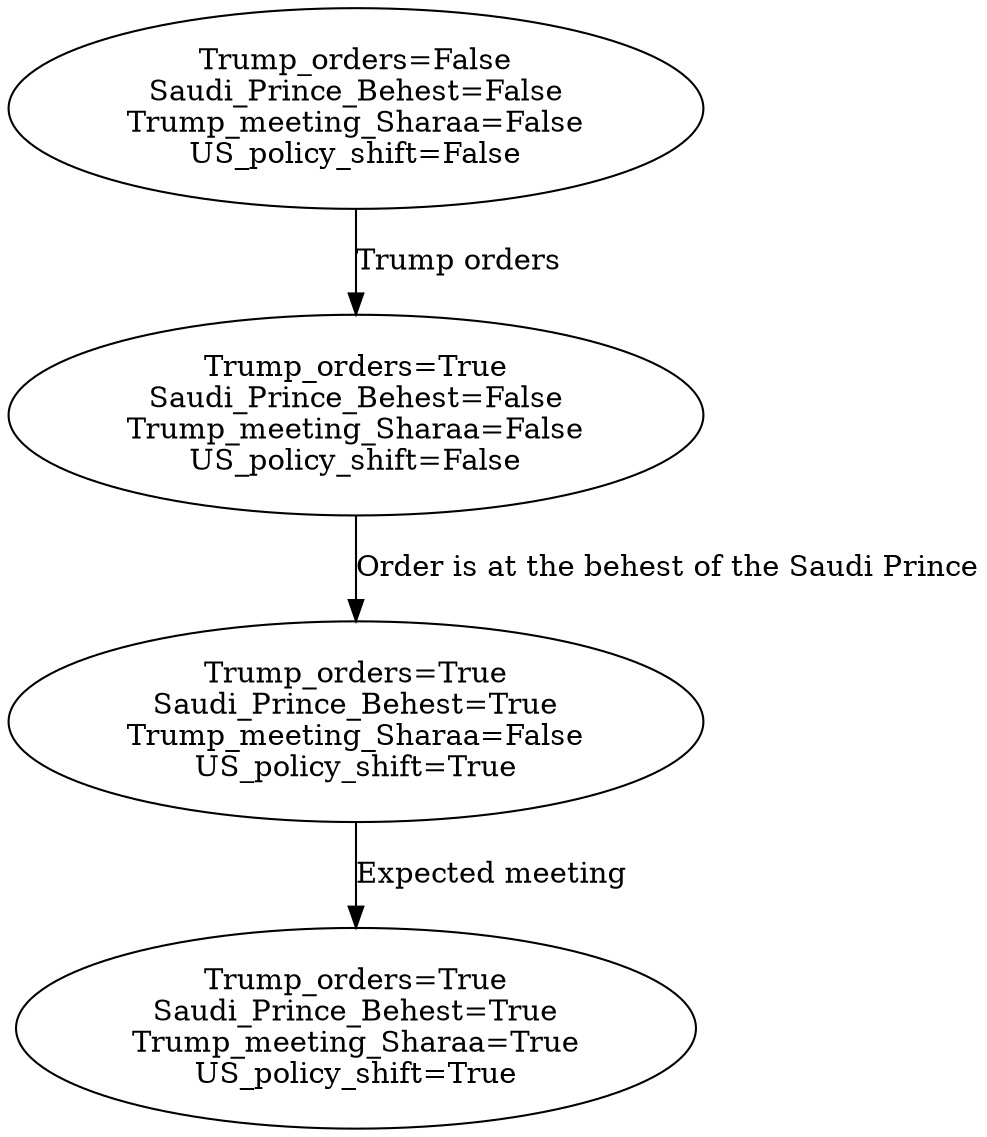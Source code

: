 digraph {
   // Define nodes with labels
   "0000" [label="Trump_orders=False\nSaudi_Prince_Behest=False\nTrump_meeting_Sharaa=False\nUS_policy_shift=False"];
   "1000" [label="Trump_orders=True\nSaudi_Prince_Behest=False\nTrump_meeting_Sharaa=False\nUS_policy_shift=False"];
   "1100" [label="Trump_orders=True\nSaudi_Prince_Behest=True\nTrump_meeting_Sharaa=False\nUS_policy_shift=True"];
   "1101" [label="Trump_orders=True\nSaudi_Prince_Behest=True\nTrump_meeting_Sharaa=True\nUS_policy_shift=True"];

   // Define edges for transitions
   "0000" -> "1000" [label="Trump orders"];
   "1000" -> "1100" [label="Order is at the behest of the Saudi Prince"];
   "1100" -> "1101" [label="Expected meeting"];
}
